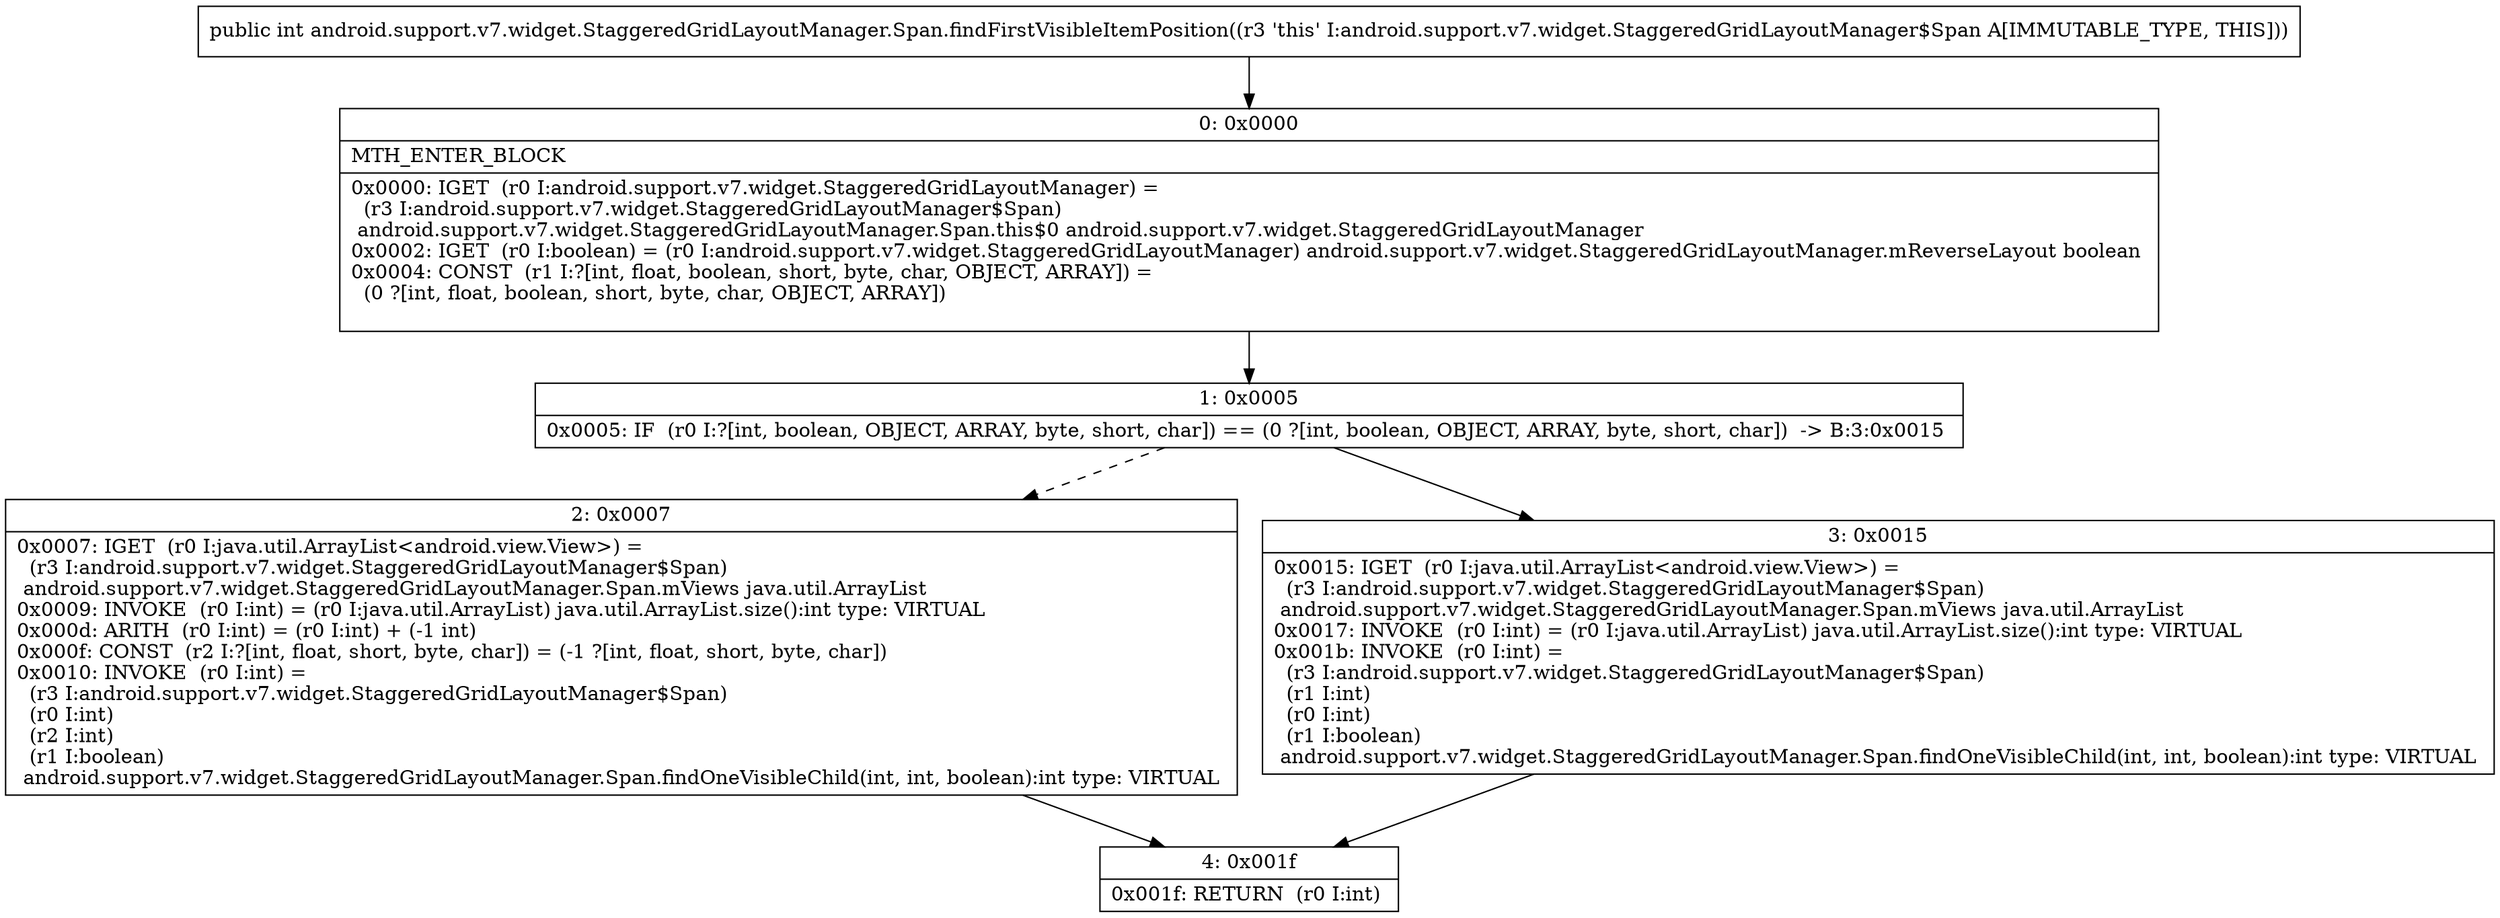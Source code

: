 digraph "CFG forandroid.support.v7.widget.StaggeredGridLayoutManager.Span.findFirstVisibleItemPosition()I" {
Node_0 [shape=record,label="{0\:\ 0x0000|MTH_ENTER_BLOCK\l|0x0000: IGET  (r0 I:android.support.v7.widget.StaggeredGridLayoutManager) = \l  (r3 I:android.support.v7.widget.StaggeredGridLayoutManager$Span)\l android.support.v7.widget.StaggeredGridLayoutManager.Span.this$0 android.support.v7.widget.StaggeredGridLayoutManager \l0x0002: IGET  (r0 I:boolean) = (r0 I:android.support.v7.widget.StaggeredGridLayoutManager) android.support.v7.widget.StaggeredGridLayoutManager.mReverseLayout boolean \l0x0004: CONST  (r1 I:?[int, float, boolean, short, byte, char, OBJECT, ARRAY]) = \l  (0 ?[int, float, boolean, short, byte, char, OBJECT, ARRAY])\l \l}"];
Node_1 [shape=record,label="{1\:\ 0x0005|0x0005: IF  (r0 I:?[int, boolean, OBJECT, ARRAY, byte, short, char]) == (0 ?[int, boolean, OBJECT, ARRAY, byte, short, char])  \-\> B:3:0x0015 \l}"];
Node_2 [shape=record,label="{2\:\ 0x0007|0x0007: IGET  (r0 I:java.util.ArrayList\<android.view.View\>) = \l  (r3 I:android.support.v7.widget.StaggeredGridLayoutManager$Span)\l android.support.v7.widget.StaggeredGridLayoutManager.Span.mViews java.util.ArrayList \l0x0009: INVOKE  (r0 I:int) = (r0 I:java.util.ArrayList) java.util.ArrayList.size():int type: VIRTUAL \l0x000d: ARITH  (r0 I:int) = (r0 I:int) + (\-1 int) \l0x000f: CONST  (r2 I:?[int, float, short, byte, char]) = (\-1 ?[int, float, short, byte, char]) \l0x0010: INVOKE  (r0 I:int) = \l  (r3 I:android.support.v7.widget.StaggeredGridLayoutManager$Span)\l  (r0 I:int)\l  (r2 I:int)\l  (r1 I:boolean)\l android.support.v7.widget.StaggeredGridLayoutManager.Span.findOneVisibleChild(int, int, boolean):int type: VIRTUAL \l}"];
Node_3 [shape=record,label="{3\:\ 0x0015|0x0015: IGET  (r0 I:java.util.ArrayList\<android.view.View\>) = \l  (r3 I:android.support.v7.widget.StaggeredGridLayoutManager$Span)\l android.support.v7.widget.StaggeredGridLayoutManager.Span.mViews java.util.ArrayList \l0x0017: INVOKE  (r0 I:int) = (r0 I:java.util.ArrayList) java.util.ArrayList.size():int type: VIRTUAL \l0x001b: INVOKE  (r0 I:int) = \l  (r3 I:android.support.v7.widget.StaggeredGridLayoutManager$Span)\l  (r1 I:int)\l  (r0 I:int)\l  (r1 I:boolean)\l android.support.v7.widget.StaggeredGridLayoutManager.Span.findOneVisibleChild(int, int, boolean):int type: VIRTUAL \l}"];
Node_4 [shape=record,label="{4\:\ 0x001f|0x001f: RETURN  (r0 I:int) \l}"];
MethodNode[shape=record,label="{public int android.support.v7.widget.StaggeredGridLayoutManager.Span.findFirstVisibleItemPosition((r3 'this' I:android.support.v7.widget.StaggeredGridLayoutManager$Span A[IMMUTABLE_TYPE, THIS])) }"];
MethodNode -> Node_0;
Node_0 -> Node_1;
Node_1 -> Node_2[style=dashed];
Node_1 -> Node_3;
Node_2 -> Node_4;
Node_3 -> Node_4;
}

